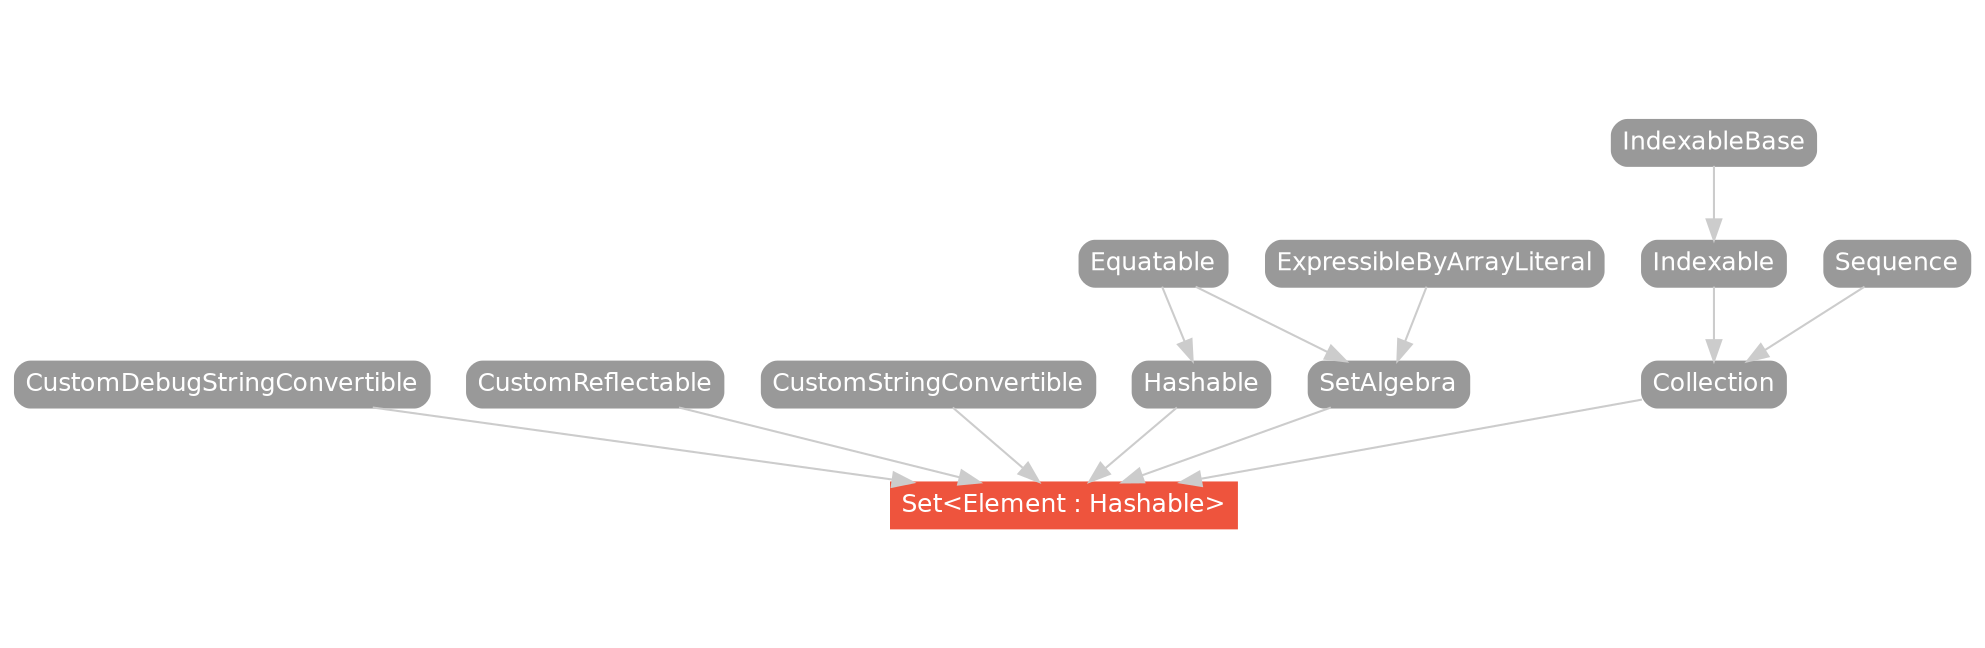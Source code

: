 strict digraph "Set<Element : Hashable> - Type Hierarchy - SwiftDoc.org" {
    pad="0.1,0.8"
    node [shape=box, style="filled,rounded", color="#999999", fillcolor="#999999", fontcolor=white, fontname=Helvetica, fontnames="Helvetica,sansserif", fontsize=12, margin="0.07,0.05", height="0.3"]
    edge [color="#cccccc"]
    "Collection" [URL="/protocol/Collection/hierarchy/"]
    "CustomDebugStringConvertible" [URL="/protocol/CustomDebugStringConvertible/hierarchy/"]
    "CustomReflectable" [URL="/protocol/CustomReflectable/hierarchy/"]
    "CustomStringConvertible" [URL="/protocol/CustomStringConvertible/hierarchy/"]
    "Equatable" [URL="/protocol/Equatable/hierarchy/"]
    "ExpressibleByArrayLiteral" [URL="/protocol/ExpressibleByArrayLiteral/hierarchy/"]
    "Hashable" [URL="/protocol/Hashable/hierarchy/"]
    "Indexable" [URL="/protocol/Indexable/hierarchy/"]
    "IndexableBase" [URL="/protocol/IndexableBase/hierarchy/"]
    "Sequence" [URL="/protocol/Sequence/hierarchy/"]
    "Set<Element : Hashable>" [URL="/type/Set/", style="filled", fillcolor="#ee543d", color="#ee543d"]
    "SetAlgebra" [URL="/protocol/SetAlgebra/hierarchy/"]    "SetAlgebra" -> "Set<Element : Hashable>"
    "Hashable" -> "Set<Element : Hashable>"
    "Collection" -> "Set<Element : Hashable>"
    "CustomStringConvertible" -> "Set<Element : Hashable>"
    "CustomDebugStringConvertible" -> "Set<Element : Hashable>"
    "CustomReflectable" -> "Set<Element : Hashable>"
    "Equatable" -> "SetAlgebra"
    "ExpressibleByArrayLiteral" -> "SetAlgebra"
    "Equatable" -> "Hashable"
    "Indexable" -> "Collection"
    "Sequence" -> "Collection"
    "IndexableBase" -> "Indexable"
    subgraph Types {
        rank = max; "Set<Element : Hashable>";
    }
}